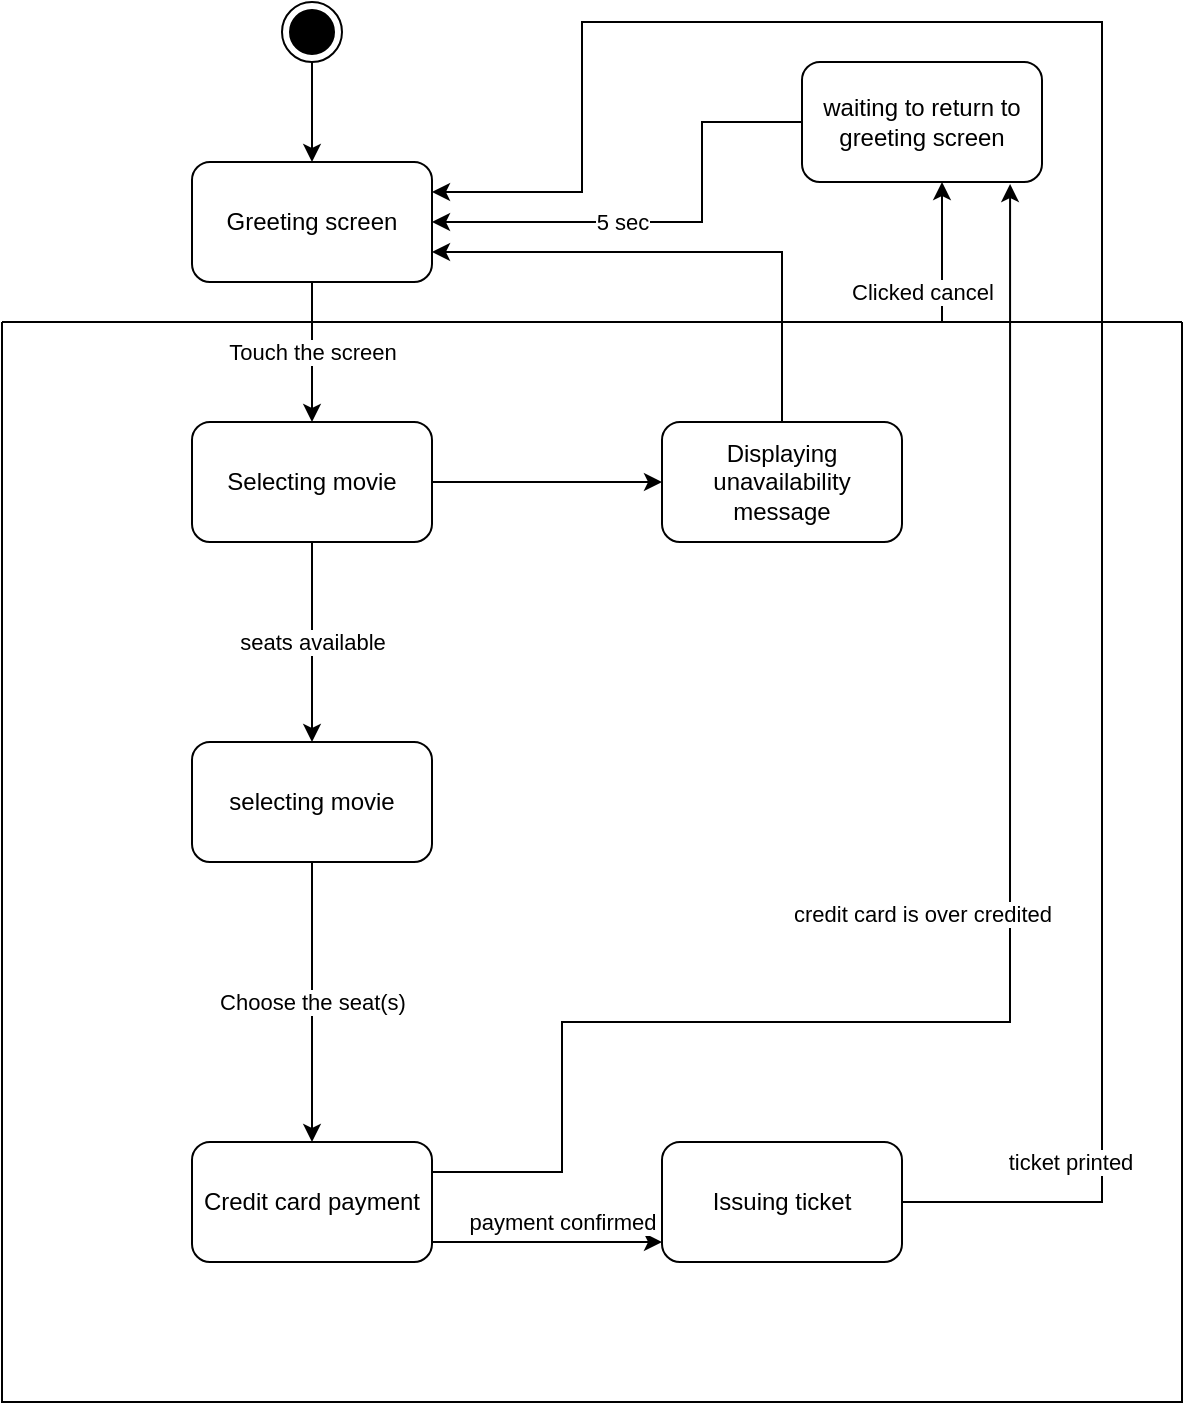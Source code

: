 <mxfile version="15.7.3" type="device"><diagram id="aV5eUGKKrqQT-tCSrvGK" name="Page-1"><mxGraphModel dx="542" dy="865" grid="1" gridSize="10" guides="1" tooltips="1" connect="1" arrows="1" fold="1" page="1" pageScale="1" pageWidth="827" pageHeight="1169" math="0" shadow="0"><root><mxCell id="0"/><mxCell id="1" parent="0"/><mxCell id="P0KRbuGkca06dOwza6Wx-10" value="" style="edgeStyle=orthogonalEdgeStyle;rounded=0;orthogonalLoop=1;jettySize=auto;html=1;" edge="1" parent="1" source="P0KRbuGkca06dOwza6Wx-2" target="P0KRbuGkca06dOwza6Wx-3"><mxGeometry relative="1" as="geometry"/></mxCell><mxCell id="P0KRbuGkca06dOwza6Wx-2" value="" style="ellipse;html=1;shape=endState;fillColor=#000000;strokeColor=#000000;" vertex="1" parent="1"><mxGeometry x="340" y="300" width="30" height="30" as="geometry"/></mxCell><mxCell id="P0KRbuGkca06dOwza6Wx-11" value="Touch the screen" style="edgeStyle=orthogonalEdgeStyle;rounded=0;orthogonalLoop=1;jettySize=auto;html=1;" edge="1" parent="1" source="P0KRbuGkca06dOwza6Wx-3" target="P0KRbuGkca06dOwza6Wx-5"><mxGeometry relative="1" as="geometry"/></mxCell><mxCell id="P0KRbuGkca06dOwza6Wx-3" value="Greeting screen" style="rounded=1;whiteSpace=wrap;html=1;" vertex="1" parent="1"><mxGeometry x="295" y="380" width="120" height="60" as="geometry"/></mxCell><mxCell id="P0KRbuGkca06dOwza6Wx-12" value="seats available" style="edgeStyle=orthogonalEdgeStyle;rounded=0;orthogonalLoop=1;jettySize=auto;html=1;" edge="1" parent="1" source="P0KRbuGkca06dOwza6Wx-5" target="P0KRbuGkca06dOwza6Wx-6"><mxGeometry relative="1" as="geometry"/></mxCell><mxCell id="P0KRbuGkca06dOwza6Wx-16" value="" style="edgeStyle=orthogonalEdgeStyle;rounded=0;orthogonalLoop=1;jettySize=auto;html=1;" edge="1" parent="1" source="P0KRbuGkca06dOwza6Wx-5" target="P0KRbuGkca06dOwza6Wx-9"><mxGeometry relative="1" as="geometry"/></mxCell><mxCell id="P0KRbuGkca06dOwza6Wx-5" value="Selecting movie" style="rounded=1;whiteSpace=wrap;html=1;" vertex="1" parent="1"><mxGeometry x="295" y="510" width="120" height="60" as="geometry"/></mxCell><mxCell id="P0KRbuGkca06dOwza6Wx-13" value="Choose the seat(s)" style="edgeStyle=orthogonalEdgeStyle;rounded=0;orthogonalLoop=1;jettySize=auto;html=1;" edge="1" parent="1" source="P0KRbuGkca06dOwza6Wx-6" target="P0KRbuGkca06dOwza6Wx-7"><mxGeometry relative="1" as="geometry"/></mxCell><mxCell id="P0KRbuGkca06dOwza6Wx-6" value="selecting movie" style="rounded=1;whiteSpace=wrap;html=1;" vertex="1" parent="1"><mxGeometry x="295" y="670" width="120" height="60" as="geometry"/></mxCell><mxCell id="P0KRbuGkca06dOwza6Wx-14" value="payment confirmed" style="edgeStyle=orthogonalEdgeStyle;rounded=0;orthogonalLoop=1;jettySize=auto;html=1;" edge="1" parent="1" source="P0KRbuGkca06dOwza6Wx-7" target="P0KRbuGkca06dOwza6Wx-8"><mxGeometry x="0.13" y="10" relative="1" as="geometry"><Array as="points"><mxPoint x="470" y="920"/><mxPoint x="470" y="920"/></Array><mxPoint as="offset"/></mxGeometry></mxCell><mxCell id="P0KRbuGkca06dOwza6Wx-23" value="credit card is over credited" style="edgeStyle=orthogonalEdgeStyle;rounded=0;orthogonalLoop=1;jettySize=auto;html=1;exitX=1;exitY=0.25;exitDx=0;exitDy=0;entryX=0.867;entryY=1.017;entryDx=0;entryDy=0;entryPerimeter=0;" edge="1" parent="1" source="P0KRbuGkca06dOwza6Wx-7" target="P0KRbuGkca06dOwza6Wx-18"><mxGeometry x="0.068" y="44" relative="1" as="geometry"><mxPoint x="730" y="390" as="targetPoint"/><Array as="points"><mxPoint x="480" y="885"/><mxPoint x="480" y="810"/><mxPoint x="704" y="810"/></Array><mxPoint as="offset"/></mxGeometry></mxCell><mxCell id="P0KRbuGkca06dOwza6Wx-7" value="Credit card payment" style="rounded=1;whiteSpace=wrap;html=1;" vertex="1" parent="1"><mxGeometry x="295" y="870" width="120" height="60" as="geometry"/></mxCell><mxCell id="P0KRbuGkca06dOwza6Wx-15" value="ticket printed" style="edgeStyle=orthogonalEdgeStyle;rounded=0;orthogonalLoop=1;jettySize=auto;html=1;exitX=1;exitY=0.5;exitDx=0;exitDy=0;entryX=1;entryY=0.25;entryDx=0;entryDy=0;" edge="1" parent="1" source="P0KRbuGkca06dOwza6Wx-8" target="P0KRbuGkca06dOwza6Wx-3"><mxGeometry x="-0.849" y="20" relative="1" as="geometry"><Array as="points"><mxPoint x="750" y="900"/><mxPoint x="750" y="310"/><mxPoint x="490" y="310"/><mxPoint x="490" y="395"/></Array><mxPoint as="offset"/></mxGeometry></mxCell><mxCell id="P0KRbuGkca06dOwza6Wx-8" value="Issuing ticket" style="rounded=1;whiteSpace=wrap;html=1;" vertex="1" parent="1"><mxGeometry x="530" y="870" width="120" height="60" as="geometry"/></mxCell><mxCell id="P0KRbuGkca06dOwza6Wx-17" style="edgeStyle=orthogonalEdgeStyle;rounded=0;orthogonalLoop=1;jettySize=auto;html=1;exitX=0.5;exitY=0;exitDx=0;exitDy=0;entryX=1;entryY=0.75;entryDx=0;entryDy=0;" edge="1" parent="1" source="P0KRbuGkca06dOwza6Wx-9" target="P0KRbuGkca06dOwza6Wx-3"><mxGeometry relative="1" as="geometry"/></mxCell><mxCell id="P0KRbuGkca06dOwza6Wx-9" value="Displaying unavailability message" style="rounded=1;whiteSpace=wrap;html=1;" vertex="1" parent="1"><mxGeometry x="530" y="510" width="120" height="60" as="geometry"/></mxCell><mxCell id="P0KRbuGkca06dOwza6Wx-19" value="5&amp;nbsp;sec" style="edgeStyle=orthogonalEdgeStyle;rounded=0;orthogonalLoop=1;jettySize=auto;html=1;exitX=0;exitY=0.5;exitDx=0;exitDy=0;entryX=1;entryY=0.5;entryDx=0;entryDy=0;" edge="1" parent="1" source="P0KRbuGkca06dOwza6Wx-18" target="P0KRbuGkca06dOwza6Wx-3"><mxGeometry x="0.192" relative="1" as="geometry"><Array as="points"><mxPoint x="550" y="360"/><mxPoint x="550" y="410"/></Array><mxPoint as="offset"/></mxGeometry></mxCell><mxCell id="P0KRbuGkca06dOwza6Wx-18" value="waiting to return to greeting screen" style="rounded=1;whiteSpace=wrap;html=1;" vertex="1" parent="1"><mxGeometry x="600" y="330" width="120" height="60" as="geometry"/></mxCell><mxCell id="P0KRbuGkca06dOwza6Wx-22" value="Clicked cancel" style="edgeStyle=orthogonalEdgeStyle;rounded=0;orthogonalLoop=1;jettySize=auto;html=1;exitX=0.75;exitY=0;exitDx=0;exitDy=0;" edge="1" parent="1" source="P0KRbuGkca06dOwza6Wx-20" target="P0KRbuGkca06dOwza6Wx-18"><mxGeometry x="-0.098" y="10" relative="1" as="geometry"><Array as="points"><mxPoint x="670" y="460"/></Array><mxPoint y="1" as="offset"/></mxGeometry></mxCell><mxCell id="P0KRbuGkca06dOwza6Wx-20" value="" style="swimlane;startSize=0;" vertex="1" parent="1"><mxGeometry x="200" y="460" width="590" height="540" as="geometry"/></mxCell></root></mxGraphModel></diagram></mxfile>